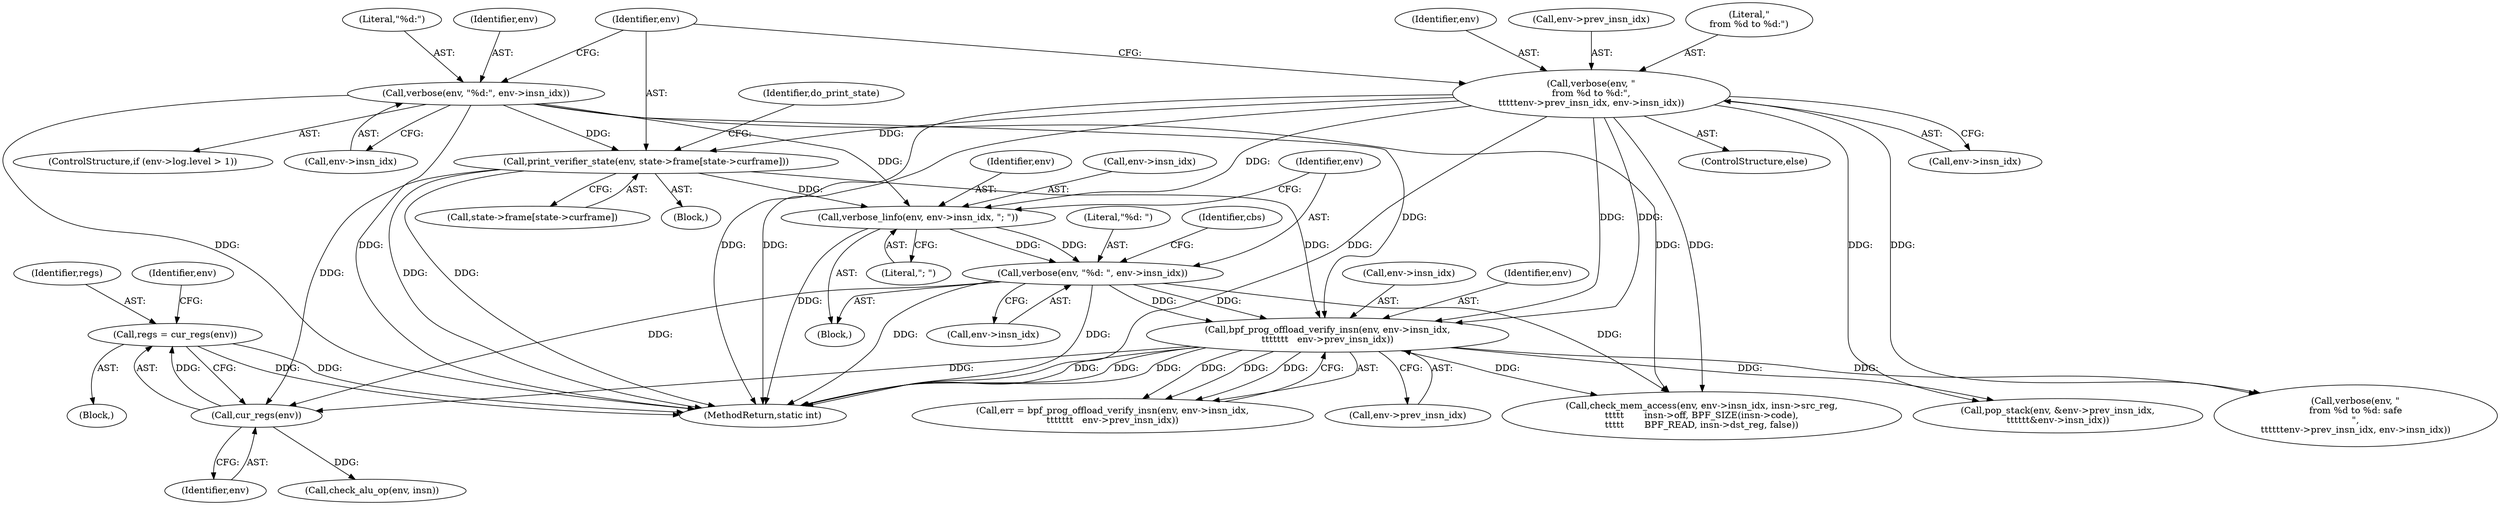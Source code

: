 digraph "0_linux_979d63d50c0c0f7bc537bf821e056cc9fe5abd38_2@pointer" {
"1000417" [label="(Call,regs = cur_regs(env))"];
"1000419" [label="(Call,cur_regs(env))"];
"1000404" [label="(Call,bpf_prog_offload_verify_insn(env, env->insn_idx,\n\t\t\t\t\t\t\t   env->prev_insn_idx))"];
"1000353" [label="(Call,print_verifier_state(env, state->frame[state->curframe]))"];
"1000337" [label="(Call,verbose(env, \"%d:\", env->insn_idx))"];
"1000344" [label="(Call,verbose(env, \"\nfrom %d to %d:\",\n\t\t\t\t\tenv->prev_insn_idx, env->insn_idx))"];
"1000380" [label="(Call,verbose(env, \"%d: \", env->insn_idx))"];
"1000374" [label="(Call,verbose_linfo(env, env->insn_idx, \"; \"))"];
"1000328" [label="(Block,)"];
"1000425" [label="(Identifier,env)"];
"1000380" [label="(Call,verbose(env, \"%d: \", env->insn_idx))"];
"1000382" [label="(Literal,\"%d: \")"];
"1000340" [label="(Call,env->insn_idx)"];
"1000402" [label="(Call,err = bpf_prog_offload_verify_insn(env, env->insn_idx,\n\t\t\t\t\t\t\t   env->prev_insn_idx))"];
"1000338" [label="(Identifier,env)"];
"1000329" [label="(ControlStructure,if (env->log.level > 1))"];
"1000345" [label="(Identifier,env)"];
"1000379" [label="(Literal,\"; \")"];
"1000279" [label="(Call,verbose(env, \"\nfrom %d to %d: safe\n\",\n\t\t\t\t\t\tenv->prev_insn_idx, env->insn_idx))"];
"1001153" [label="(MethodReturn,static int)"];
"1000405" [label="(Identifier,env)"];
"1000344" [label="(Call,verbose(env, \"\nfrom %d to %d:\",\n\t\t\t\t\tenv->prev_insn_idx, env->insn_idx))"];
"1000480" [label="(Call,check_mem_access(env, env->insn_idx, insn->src_reg,\n\t\t\t\t\t       insn->off, BPF_SIZE(insn->code),\n\t\t\t\t\t       BPF_READ, insn->dst_reg, false))"];
"1000350" [label="(Call,env->insn_idx)"];
"1000372" [label="(Block,)"];
"1000404" [label="(Call,bpf_prog_offload_verify_insn(env, env->insn_idx,\n\t\t\t\t\t\t\t   env->prev_insn_idx))"];
"1000979" [label="(Call,pop_stack(env, &env->prev_insn_idx,\n\t\t\t\t\t\t&env->insn_idx))"];
"1000381" [label="(Identifier,env)"];
"1000375" [label="(Identifier,env)"];
"1000419" [label="(Call,cur_regs(env))"];
"1000337" [label="(Call,verbose(env, \"%d:\", env->insn_idx))"];
"1000347" [label="(Call,env->prev_insn_idx)"];
"1000383" [label="(Call,env->insn_idx)"];
"1000355" [label="(Call,state->frame[state->curframe])"];
"1000207" [label="(Block,)"];
"1000388" [label="(Identifier,cbs)"];
"1000353" [label="(Call,print_verifier_state(env, state->frame[state->curframe]))"];
"1000418" [label="(Identifier,regs)"];
"1000409" [label="(Call,env->prev_insn_idx)"];
"1000420" [label="(Identifier,env)"];
"1000435" [label="(Call,check_alu_op(env, insn))"];
"1000343" [label="(ControlStructure,else)"];
"1000376" [label="(Call,env->insn_idx)"];
"1000374" [label="(Call,verbose_linfo(env, env->insn_idx, \"; \"))"];
"1000339" [label="(Literal,\"%d:\")"];
"1000417" [label="(Call,regs = cur_regs(env))"];
"1000363" [label="(Identifier,do_print_state)"];
"1000346" [label="(Literal,\"\nfrom %d to %d:\")"];
"1000406" [label="(Call,env->insn_idx)"];
"1000354" [label="(Identifier,env)"];
"1000417" -> "1000207"  [label="AST: "];
"1000417" -> "1000419"  [label="CFG: "];
"1000418" -> "1000417"  [label="AST: "];
"1000419" -> "1000417"  [label="AST: "];
"1000425" -> "1000417"  [label="CFG: "];
"1000417" -> "1001153"  [label="DDG: "];
"1000417" -> "1001153"  [label="DDG: "];
"1000419" -> "1000417"  [label="DDG: "];
"1000419" -> "1000420"  [label="CFG: "];
"1000420" -> "1000419"  [label="AST: "];
"1000404" -> "1000419"  [label="DDG: "];
"1000353" -> "1000419"  [label="DDG: "];
"1000380" -> "1000419"  [label="DDG: "];
"1000419" -> "1000435"  [label="DDG: "];
"1000404" -> "1000402"  [label="AST: "];
"1000404" -> "1000409"  [label="CFG: "];
"1000405" -> "1000404"  [label="AST: "];
"1000406" -> "1000404"  [label="AST: "];
"1000409" -> "1000404"  [label="AST: "];
"1000402" -> "1000404"  [label="CFG: "];
"1000404" -> "1001153"  [label="DDG: "];
"1000404" -> "1001153"  [label="DDG: "];
"1000404" -> "1001153"  [label="DDG: "];
"1000404" -> "1000279"  [label="DDG: "];
"1000404" -> "1000402"  [label="DDG: "];
"1000404" -> "1000402"  [label="DDG: "];
"1000404" -> "1000402"  [label="DDG: "];
"1000353" -> "1000404"  [label="DDG: "];
"1000380" -> "1000404"  [label="DDG: "];
"1000380" -> "1000404"  [label="DDG: "];
"1000344" -> "1000404"  [label="DDG: "];
"1000344" -> "1000404"  [label="DDG: "];
"1000337" -> "1000404"  [label="DDG: "];
"1000404" -> "1000480"  [label="DDG: "];
"1000404" -> "1000979"  [label="DDG: "];
"1000353" -> "1000328"  [label="AST: "];
"1000353" -> "1000355"  [label="CFG: "];
"1000354" -> "1000353"  [label="AST: "];
"1000355" -> "1000353"  [label="AST: "];
"1000363" -> "1000353"  [label="CFG: "];
"1000353" -> "1001153"  [label="DDG: "];
"1000353" -> "1001153"  [label="DDG: "];
"1000337" -> "1000353"  [label="DDG: "];
"1000344" -> "1000353"  [label="DDG: "];
"1000353" -> "1000374"  [label="DDG: "];
"1000337" -> "1000329"  [label="AST: "];
"1000337" -> "1000340"  [label="CFG: "];
"1000338" -> "1000337"  [label="AST: "];
"1000339" -> "1000337"  [label="AST: "];
"1000340" -> "1000337"  [label="AST: "];
"1000354" -> "1000337"  [label="CFG: "];
"1000337" -> "1001153"  [label="DDG: "];
"1000337" -> "1001153"  [label="DDG: "];
"1000337" -> "1000374"  [label="DDG: "];
"1000337" -> "1000480"  [label="DDG: "];
"1000344" -> "1000343"  [label="AST: "];
"1000344" -> "1000350"  [label="CFG: "];
"1000345" -> "1000344"  [label="AST: "];
"1000346" -> "1000344"  [label="AST: "];
"1000347" -> "1000344"  [label="AST: "];
"1000350" -> "1000344"  [label="AST: "];
"1000354" -> "1000344"  [label="CFG: "];
"1000344" -> "1001153"  [label="DDG: "];
"1000344" -> "1001153"  [label="DDG: "];
"1000344" -> "1001153"  [label="DDG: "];
"1000344" -> "1000279"  [label="DDG: "];
"1000344" -> "1000374"  [label="DDG: "];
"1000344" -> "1000480"  [label="DDG: "];
"1000344" -> "1000979"  [label="DDG: "];
"1000380" -> "1000372"  [label="AST: "];
"1000380" -> "1000383"  [label="CFG: "];
"1000381" -> "1000380"  [label="AST: "];
"1000382" -> "1000380"  [label="AST: "];
"1000383" -> "1000380"  [label="AST: "];
"1000388" -> "1000380"  [label="CFG: "];
"1000380" -> "1001153"  [label="DDG: "];
"1000380" -> "1001153"  [label="DDG: "];
"1000374" -> "1000380"  [label="DDG: "];
"1000374" -> "1000380"  [label="DDG: "];
"1000380" -> "1000480"  [label="DDG: "];
"1000374" -> "1000372"  [label="AST: "];
"1000374" -> "1000379"  [label="CFG: "];
"1000375" -> "1000374"  [label="AST: "];
"1000376" -> "1000374"  [label="AST: "];
"1000379" -> "1000374"  [label="AST: "];
"1000381" -> "1000374"  [label="CFG: "];
"1000374" -> "1001153"  [label="DDG: "];
}
